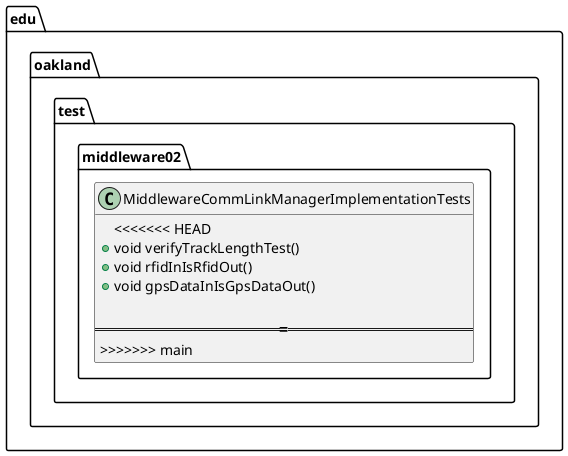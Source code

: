 @startuml MiddlewareCommLinkManagerImplementationTests

package edu.oakland.test.middleware02 {
    class MiddlewareCommLinkManagerImplementationTests {
<<<<<<< HEAD
      + void verifyTrackLengthTest()
      + void rfidInIsRfidOut()
      + void gpsDataInIsGpsDataOut()
    
=======
>>>>>>> main
    }
}

@enduml
